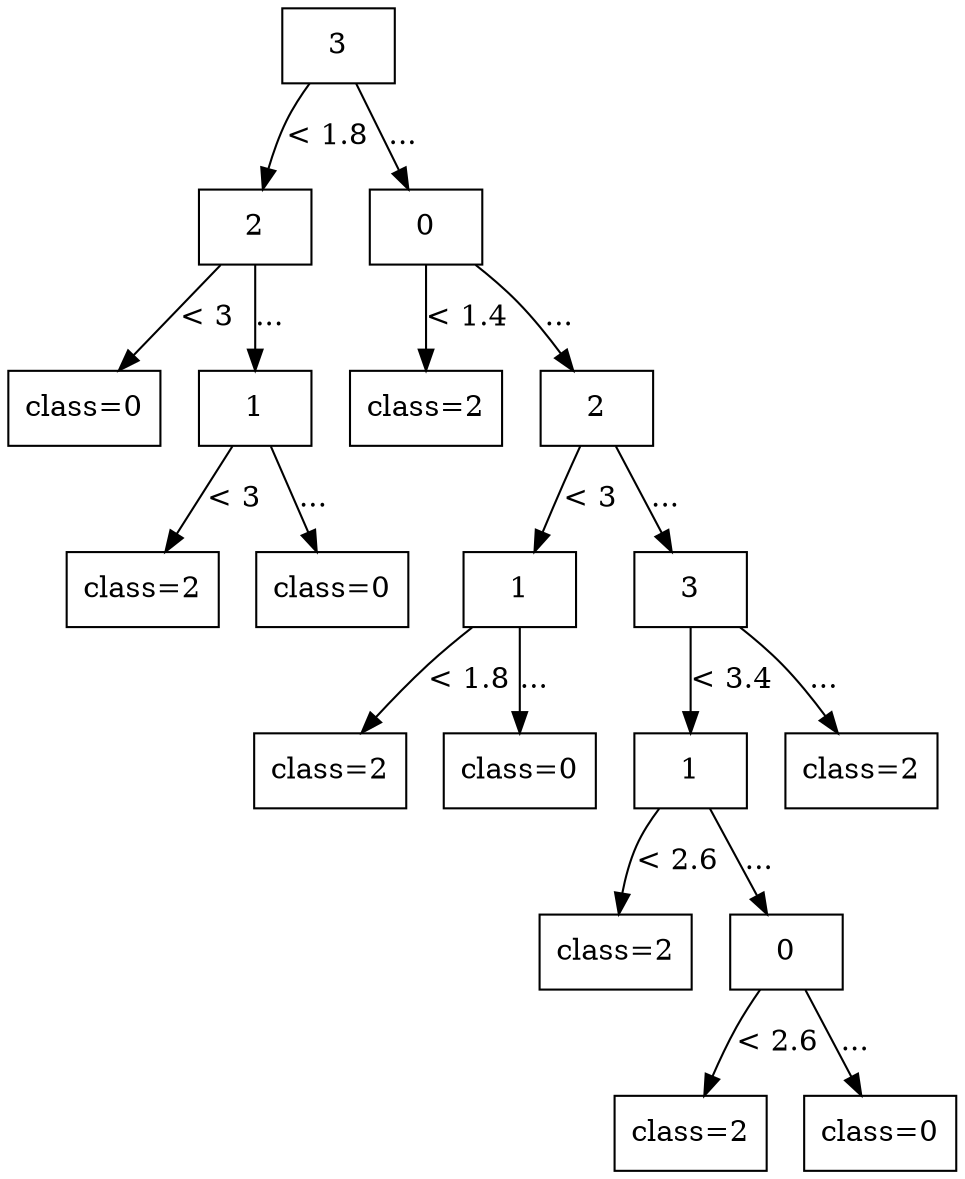 digraph G {
node [shape=box];

0 [label="3"];

1 [label="2"];
6 [label="0"];

0 -> 1 [label="< 1.8"];
0 -> 6 [label="..."];

2 [label="class=0"];
3 [label="1"];
7 [label="class=2"];
8 [label="2"];

1 -> 2 [label="< 3"];
1 -> 3 [label="..."];
6 -> 7 [label="< 1.4"];
6 -> 8 [label="..."];

4 [label="class=2"];
5 [label="class=0"];
9 [label="1"];
12 [label="3"];

3 -> 4 [label="< 3"];
3 -> 5 [label="..."];
8 -> 9 [label="< 3"];
8 -> 12 [label="..."];

10 [label="class=2"];
11 [label="class=0"];
13 [label="1"];
18 [label="class=2"];

9 -> 10 [label="< 1.8"];
9 -> 11 [label="..."];
12 -> 13 [label="< 3.4"];
12 -> 18 [label="..."];

14 [label="class=2"];
15 [label="0"];

13 -> 14 [label="< 2.6"];
13 -> 15 [label="..."];

16 [label="class=2"];
17 [label="class=0"];

15 -> 16 [label="< 2.6"];
15 -> 17 [label="..."];

}